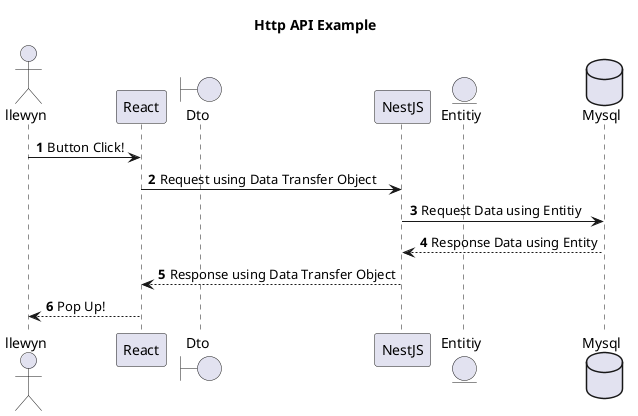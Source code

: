 @startuml
title Http API Example
actor llewyn
boundary Dto
entity Entitiy
database Mysql

autonumber
llewyn -> React: Button Click!
participant Dto
React -> NestJS: Request using Data Transfer Object
participant Entitiy
NestJS -> Mysql : Request Data using Entitiy
Mysql --> NestJS : Response Data using Entity
participant Mysql
NestJS --> React: Response using Data Transfer Object
React --> llewyn: Pop Up!

@enduml